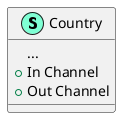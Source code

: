 @startuml
'https://plantuml.com/sequence-diagram

class Country << (S,Aquamarine) >> {
        ...
        + In Channel
        + Out Channel
    }
@enduml